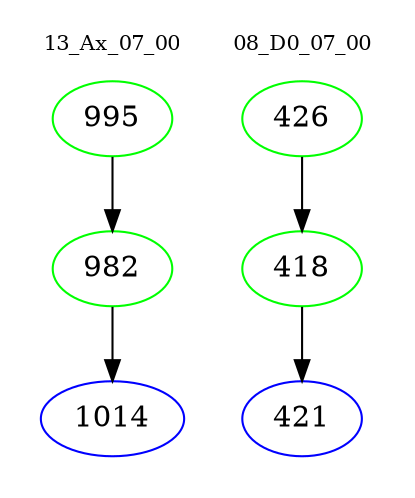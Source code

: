 digraph{
subgraph cluster_0 {
color = white
label = "13_Ax_07_00";
fontsize=10;
T0_995 [label="995", color="green"]
T0_995 -> T0_982 [color="black"]
T0_982 [label="982", color="green"]
T0_982 -> T0_1014 [color="black"]
T0_1014 [label="1014", color="blue"]
}
subgraph cluster_1 {
color = white
label = "08_D0_07_00";
fontsize=10;
T1_426 [label="426", color="green"]
T1_426 -> T1_418 [color="black"]
T1_418 [label="418", color="green"]
T1_418 -> T1_421 [color="black"]
T1_421 [label="421", color="blue"]
}
}
